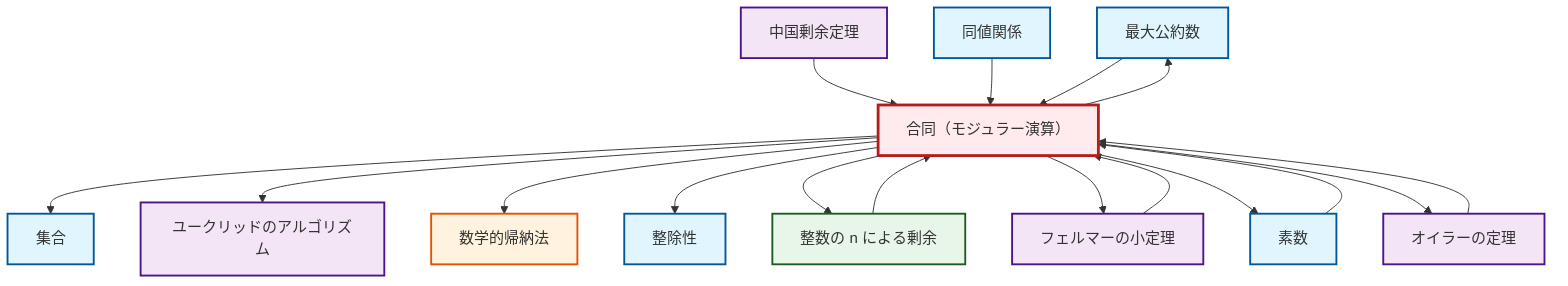 graph TD
    classDef definition fill:#e1f5fe,stroke:#01579b,stroke-width:2px
    classDef theorem fill:#f3e5f5,stroke:#4a148c,stroke-width:2px
    classDef axiom fill:#fff3e0,stroke:#e65100,stroke-width:2px
    classDef example fill:#e8f5e9,stroke:#1b5e20,stroke-width:2px
    classDef current fill:#ffebee,stroke:#b71c1c,stroke-width:3px
    def-gcd["最大公約数"]:::definition
    ax-induction["数学的帰納法"]:::axiom
    thm-euclidean-algorithm["ユークリッドのアルゴリズム"]:::theorem
    def-set["集合"]:::definition
    def-congruence["合同（モジュラー演算）"]:::definition
    thm-euler["オイラーの定理"]:::theorem
    def-equivalence-relation["同値関係"]:::definition
    def-prime["素数"]:::definition
    ex-quotient-integers-mod-n["整数の n による剰余"]:::example
    def-divisibility["整除性"]:::definition
    thm-chinese-remainder["中国剰余定理"]:::theorem
    thm-fermat-little["フェルマーの小定理"]:::theorem
    def-congruence --> def-set
    def-congruence --> thm-euclidean-algorithm
    thm-chinese-remainder --> def-congruence
    def-congruence --> ax-induction
    def-congruence --> def-divisibility
    def-congruence --> def-gcd
    def-congruence --> ex-quotient-integers-mod-n
    thm-euler --> def-congruence
    thm-fermat-little --> def-congruence
    ex-quotient-integers-mod-n --> def-congruence
    def-congruence --> thm-fermat-little
    def-congruence --> def-prime
    def-equivalence-relation --> def-congruence
    def-gcd --> def-congruence
    def-congruence --> thm-euler
    def-prime --> def-congruence
    class def-congruence current